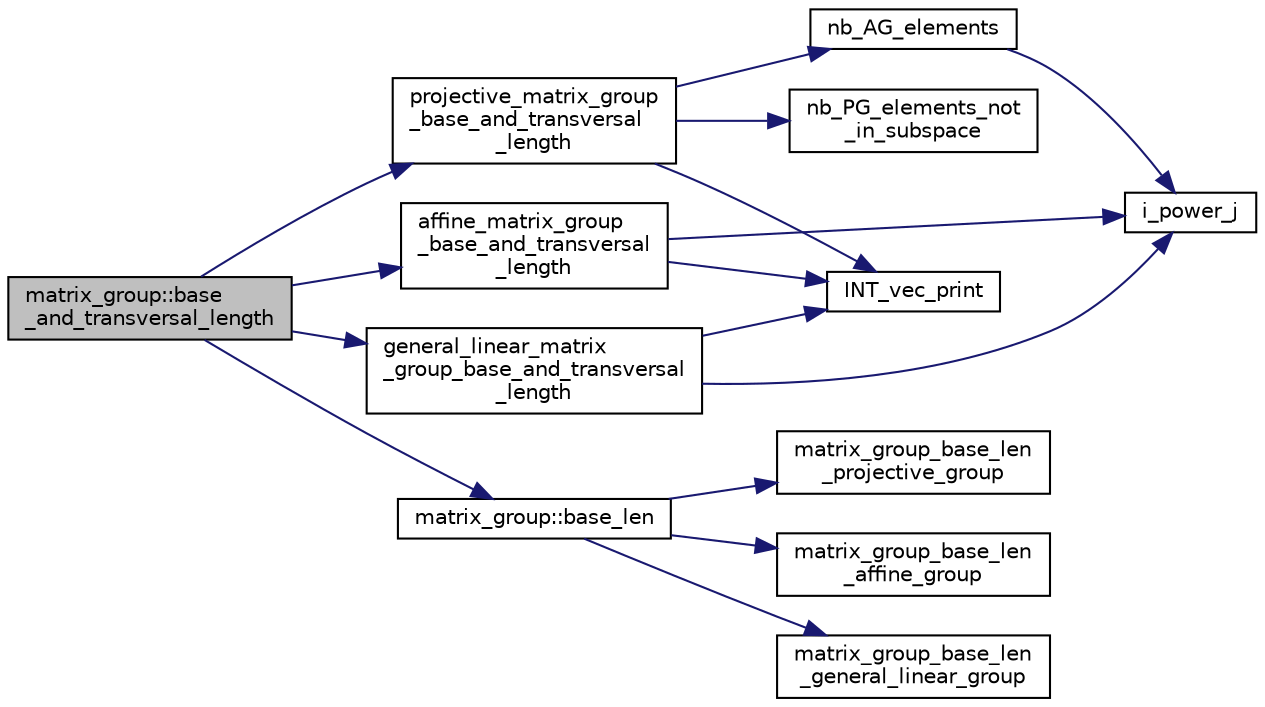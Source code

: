 digraph "matrix_group::base_and_transversal_length"
{
  edge [fontname="Helvetica",fontsize="10",labelfontname="Helvetica",labelfontsize="10"];
  node [fontname="Helvetica",fontsize="10",shape=record];
  rankdir="LR";
  Node73 [label="matrix_group::base\l_and_transversal_length",height=0.2,width=0.4,color="black", fillcolor="grey75", style="filled", fontcolor="black"];
  Node73 -> Node74 [color="midnightblue",fontsize="10",style="solid",fontname="Helvetica"];
  Node74 [label="projective_matrix_group\l_base_and_transversal\l_length",height=0.2,width=0.4,color="black", fillcolor="white", style="filled",URL="$de/dc5/algebra__and__number__theory_8h.html#abf77aae7448c9f7942dcb0105b8b77f1"];
  Node74 -> Node75 [color="midnightblue",fontsize="10",style="solid",fontname="Helvetica"];
  Node75 [label="nb_PG_elements_not\l_in_subspace",height=0.2,width=0.4,color="black", fillcolor="white", style="filled",URL="$d4/d67/geometry_8h.html#a3d91cd5837ab4c11dce288f616fb8a9b"];
  Node74 -> Node76 [color="midnightblue",fontsize="10",style="solid",fontname="Helvetica"];
  Node76 [label="nb_AG_elements",height=0.2,width=0.4,color="black", fillcolor="white", style="filled",URL="$d4/d67/geometry_8h.html#ab9de2574dd403dd453a0d35107f684f5"];
  Node76 -> Node77 [color="midnightblue",fontsize="10",style="solid",fontname="Helvetica"];
  Node77 [label="i_power_j",height=0.2,width=0.4,color="black", fillcolor="white", style="filled",URL="$de/dc5/algebra__and__number__theory_8h.html#a39b321523e8957d701618bb5cac542b5"];
  Node74 -> Node78 [color="midnightblue",fontsize="10",style="solid",fontname="Helvetica"];
  Node78 [label="INT_vec_print",height=0.2,width=0.4,color="black", fillcolor="white", style="filled",URL="$df/dbf/sajeeb_8_c.html#a79a5901af0b47dd0d694109543c027fe"];
  Node73 -> Node79 [color="midnightblue",fontsize="10",style="solid",fontname="Helvetica"];
  Node79 [label="matrix_group::base_len",height=0.2,width=0.4,color="black", fillcolor="white", style="filled",URL="$d3/ded/classmatrix__group.html#a3233c59109858d439800b44836309c7a"];
  Node79 -> Node80 [color="midnightblue",fontsize="10",style="solid",fontname="Helvetica"];
  Node80 [label="matrix_group_base_len\l_projective_group",height=0.2,width=0.4,color="black", fillcolor="white", style="filled",URL="$de/dc5/algebra__and__number__theory_8h.html#a076a893d14b9769c19fd1748154033bc"];
  Node79 -> Node81 [color="midnightblue",fontsize="10",style="solid",fontname="Helvetica"];
  Node81 [label="matrix_group_base_len\l_affine_group",height=0.2,width=0.4,color="black", fillcolor="white", style="filled",URL="$de/dc5/algebra__and__number__theory_8h.html#a42ed38dd30e75ca9c315d973bee50305"];
  Node79 -> Node82 [color="midnightblue",fontsize="10",style="solid",fontname="Helvetica"];
  Node82 [label="matrix_group_base_len\l_general_linear_group",height=0.2,width=0.4,color="black", fillcolor="white", style="filled",URL="$de/dc5/algebra__and__number__theory_8h.html#a01b8e54f7c8c3ea523e6042228981013"];
  Node73 -> Node83 [color="midnightblue",fontsize="10",style="solid",fontname="Helvetica"];
  Node83 [label="affine_matrix_group\l_base_and_transversal\l_length",height=0.2,width=0.4,color="black", fillcolor="white", style="filled",URL="$de/dc5/algebra__and__number__theory_8h.html#a947965c22c62e4e04c54c9fe267d63ab"];
  Node83 -> Node77 [color="midnightblue",fontsize="10",style="solid",fontname="Helvetica"];
  Node83 -> Node78 [color="midnightblue",fontsize="10",style="solid",fontname="Helvetica"];
  Node73 -> Node84 [color="midnightblue",fontsize="10",style="solid",fontname="Helvetica"];
  Node84 [label="general_linear_matrix\l_group_base_and_transversal\l_length",height=0.2,width=0.4,color="black", fillcolor="white", style="filled",URL="$de/dc5/algebra__and__number__theory_8h.html#a7a47638d706bd9f4e88f50fa042da7bb"];
  Node84 -> Node77 [color="midnightblue",fontsize="10",style="solid",fontname="Helvetica"];
  Node84 -> Node78 [color="midnightblue",fontsize="10",style="solid",fontname="Helvetica"];
}
